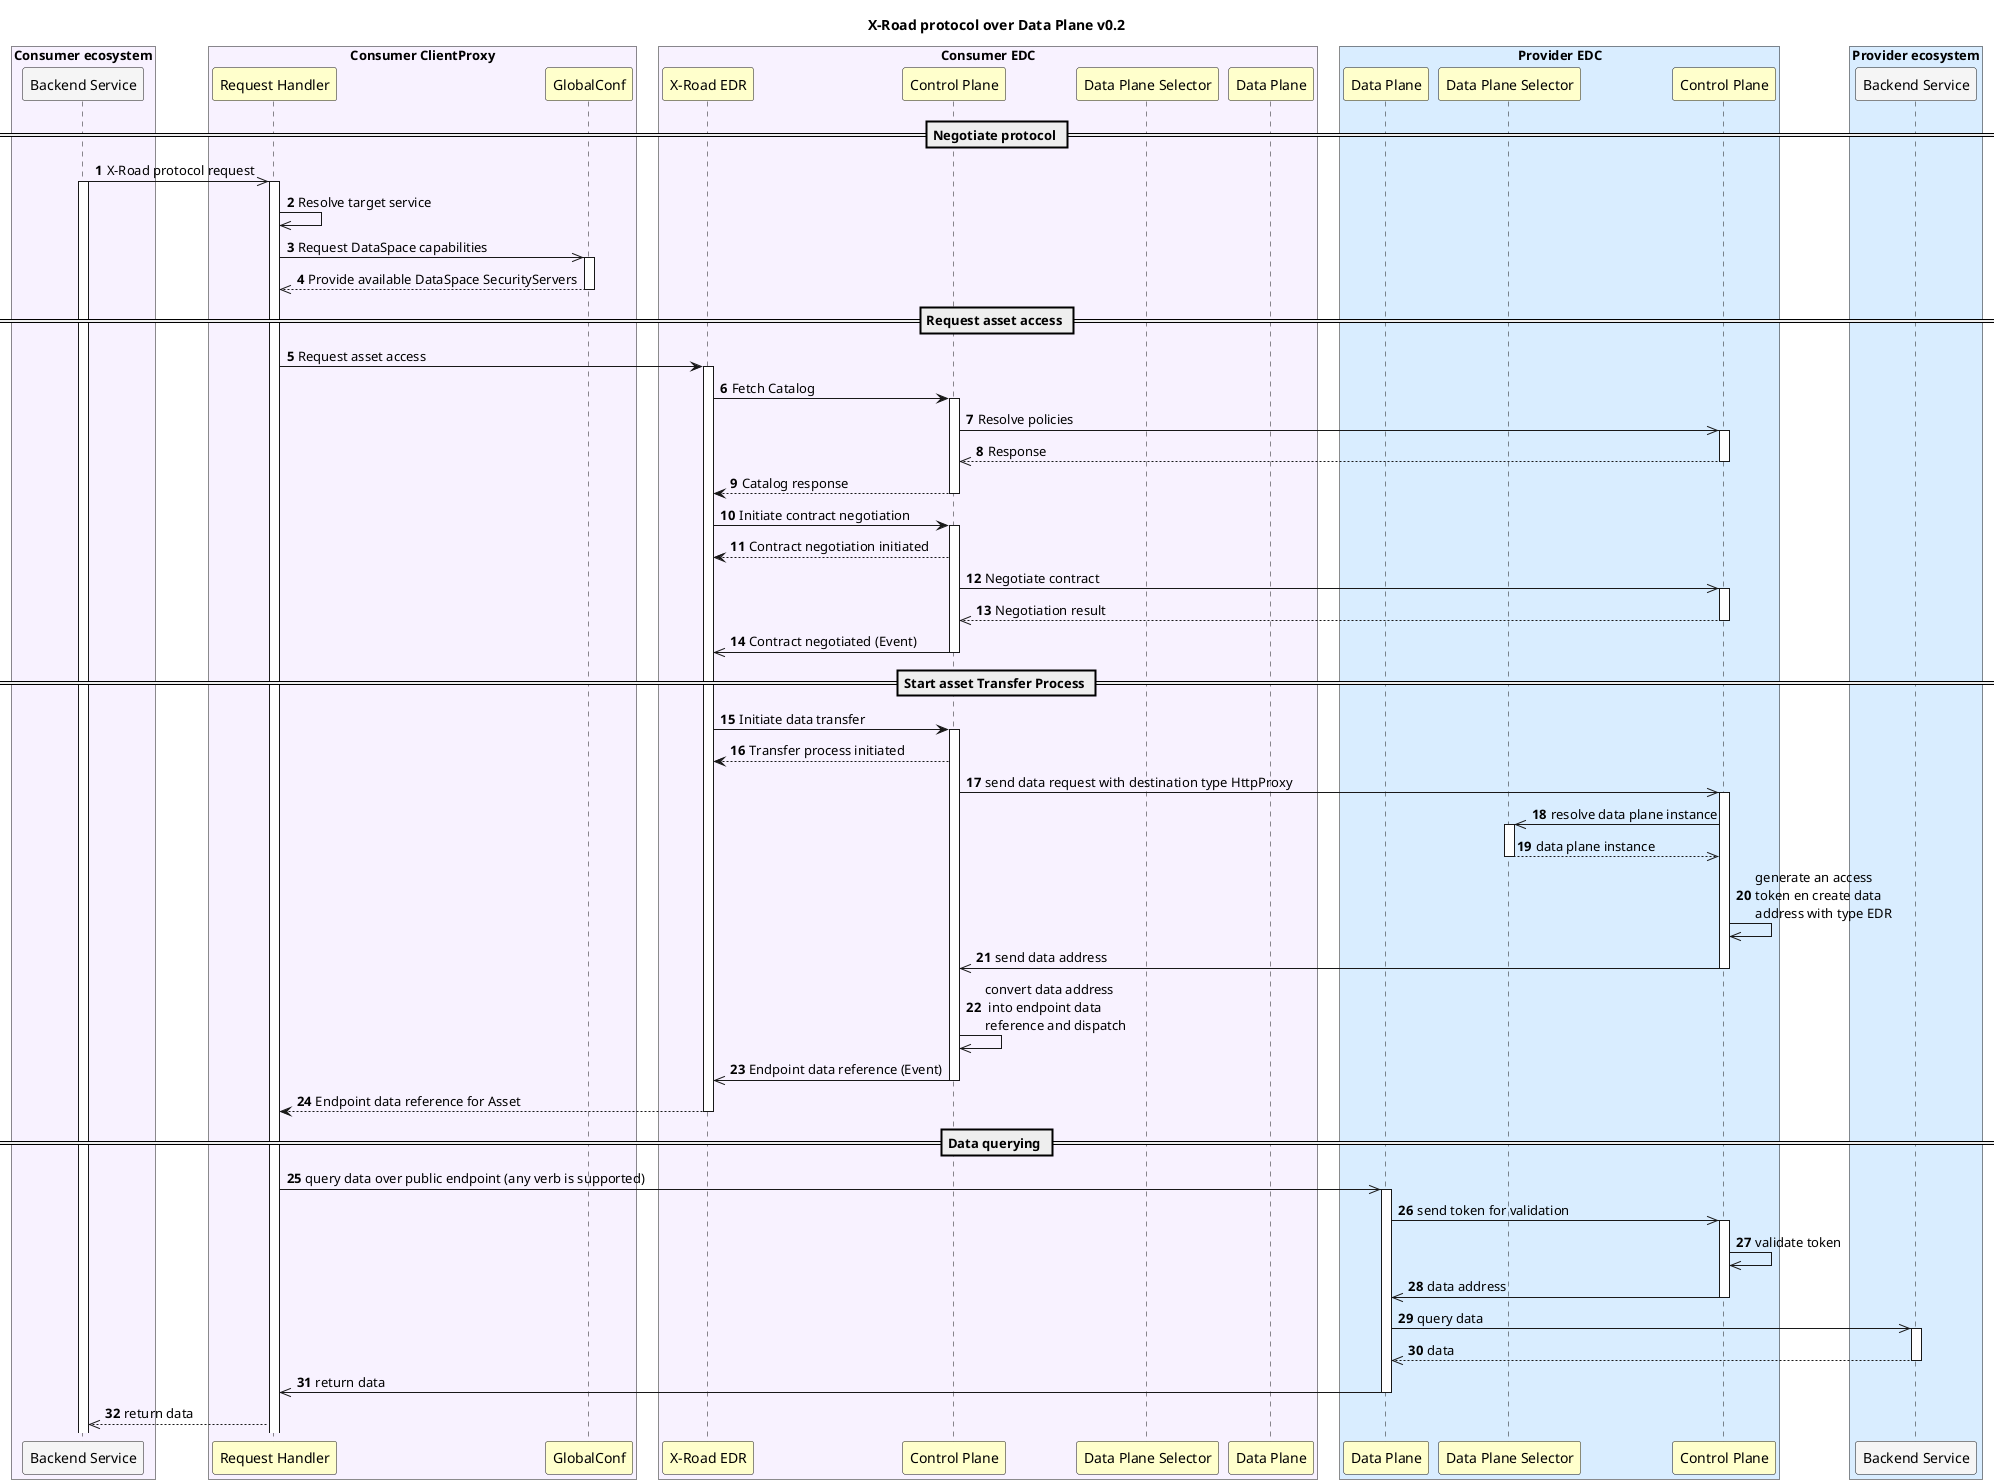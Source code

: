 @startuml

skinParam NoteBackgroundColor WhiteSmoke
skinParam NoteFontColor Black
skinParam ParticipantBackgroundColor WhiteSmoke
skinParam ActorBackgroundColor WhiteSmoke
skinParam AgentBackgroundColor White
skinParam AgentBorderColor SkyBlue
skinparam shadowing false
skinparam BoxPadding 10

!define ConsumerColor f8f2ff
!define ProviderColor d9edff
!define WarningColor Business
!define LeadColor Technology

autonumber

box "Consumer ecosystem" #ConsumerColor
    participant C_BE as "Backend Service"
end box

box "Consumer ClientProxy" #ConsumerColor
    participant C_HANDLER as "Request Handler" #Business
    participant C_GLOBAL_CONF as "GlobalConf" #Business
end box

box "Consumer EDC" #ConsumerColor
    participant C_EDC_EDR as "X-Road EDR" #Business
    participant C_EDC_CP as "Control Plane" #Business
    participant C_EDC_DPS as "Data Plane Selector" #Business
    participant C_EDC_DP as "Data Plane" #Business
end box

box "Provider EDC" #ProviderColor
    participant P_EDC_DP as "Data Plane" #Business
    participant P_EDC_DPS as "Data Plane Selector" #Business
    participant P_EDC_CP as "Control Plane" #Business
end box

box "Provider ecosystem" #ProviderColor
    participant P_BE as "Backend Service"
end box

title
 **X-Road protocol over Data Plane v0.2**
end title
autonumber 1

== Negotiate protocol ==
C_BE ->> C_HANDLER : X-Road protocol request
activate C_BE

activate C_HANDLER
C_HANDLER ->> C_HANDLER: Resolve target service
C_HANDLER ->> C_GLOBAL_CONF: Request DataSpace capabilities 
activate C_GLOBAL_CONF
return Provide available DataSpace SecurityServers
deactivate C_GLOBAL_CONF

== Request asset access ==

C_HANDLER -> C_EDC_EDR: Request asset access
activate C_EDC_EDR
C_EDC_EDR -> C_EDC_CP: Fetch Catalog
activate C_EDC_CP
C_EDC_CP ->> P_EDC_CP: Resolve policies
activate P_EDC_CP
return Response
return Catalog response

C_EDC_EDR -> C_EDC_CP: Initiate contract negotiation
activate C_EDC_CP
C_EDC_EDR <-- C_EDC_CP : Contract negotiation initiated
C_EDC_CP ->> P_EDC_CP: Negotiate contract
activate P_EDC_CP
return Negotiation result
C_EDC_EDR <<- C_EDC_CP: Contract negotiated (Event)
deactivate C_EDC_CP

== Start asset Transfer Process ==

C_EDC_EDR -> C_EDC_CP: Initiate data transfer
activate C_EDC_CP
C_EDC_EDR <-- C_EDC_CP: Transfer process initiated

C_EDC_CP ->> P_EDC_CP : send data request with destination type HttpProxy
activate P_EDC_CP
P_EDC_CP ->> P_EDC_DPS : resolve data plane instance
activate P_EDC_DPS
return data plane instance
P_EDC_CP ->> P_EDC_CP : generate an access\ntoken en create data\naddress with type EDR
P_EDC_CP ->> C_EDC_CP : send data address

deactivate P_EDC_CP
C_EDC_CP ->> C_EDC_CP : convert data address\n into endpoint data\nreference and dispatch
C_EDC_EDR <<- C_EDC_CP: Endpoint data reference (Event)
deactivate C_EDC_CP
C_HANDLER <-- C_EDC_EDR: Endpoint data reference for Asset
deactivate C_EDC_EDR

== Data querying ==

C_HANDLER ->> P_EDC_DP : query data over public endpoint (any verb is supported)

activate P_EDC_DP
P_EDC_DP ->> P_EDC_CP : send token for validation
activate P_EDC_CP
P_EDC_CP ->> P_EDC_CP : validate token
P_EDC_CP ->> P_EDC_DP : data address
deactivate P_EDC_CP
P_EDC_DP ->> P_BE : query data
activate P_BE
return data
P_EDC_DP ->> C_HANDLER : return data
deactivate P_EDC_DP

C_BE <<-- C_HANDLER : return data

@enduml